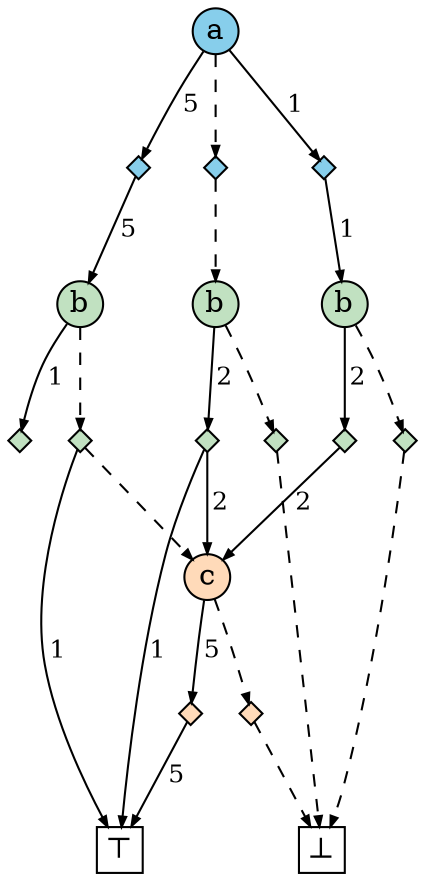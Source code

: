 
    digraph G {
       n176 [label="a", shape=circle, width=0.3, fixedsize=true, style=filled, fillcolor="skyblue"]
   n177 [label="", shape=diamond, width=0.15, height=0.15, style=filled, fillcolor="skyblue"]
   n176 -> n177 [arrowhead=normal, label=" 5 ", labelangle=-30, fontsize=12, arrowsize=0.5, color="#555", fontcolor="black"]
   n177 -> n178 [arrowhead=normal, label=" 5 ", labelangle=-30, fontsize=12, arrowsize=0.5, color="#555", fontcolor="black"]
   n178 [label="b", shape=circle, width=0.3, fixedsize=true, style=filled, fillcolor="#C1E1C1"]
   n179 [label="", shape=diamond, width=0.15, height=0.15, style=filled, fillcolor="#C1E1C1"]
   n178 -> n179 [arrowhead=normal, label=" 1 ", labelangle=-30, fontsize=12, arrowsize=0.5, color="#555", fontcolor="black"]
   n180 [label="", shape=diamond, width=0.15, height=0.15, style=filled, fillcolor="#C1E1C1"]
   n178 -> n180 [arrowhead=normal, arrowsize=0.5, style=dashed, color="#555"]
   n180 -> n181 [arrowhead=normal, label=" 1 ", labelangle=-30, fontsize=12, arrowsize=0.5, color="#555", fontcolor="black"]
   n181 [label="⊤", shape=box, width=0.3, height=0.3, fixedsize=true]
   n180 -> n182 [arrowhead=normal, arrowsize=0.5, style=dashed, color="#555"]
   n182 [label="c", shape=circle, width=0.3, fixedsize=true, style=filled, fillcolor="peachpuff"]
   n183 [label="", shape=diamond, width=0.15, height=0.15, style=filled, fillcolor="peachpuff"]
   n182 -> n183 [arrowhead=normal, label=" 5 ", labelangle=-30, fontsize=12, arrowsize=0.5, color="#555", fontcolor="black"]
   n183 -> n181 [arrowhead=normal, label=" 5 ", labelangle=-30, fontsize=12, arrowsize=0.5, color="#555", fontcolor="black"]
   n184 [label="", shape=diamond, width=0.15, height=0.15, style=filled, fillcolor="peachpuff"]
   n182 -> n184 [arrowhead=normal, arrowsize=0.5, style=dashed, color="#555"]
   n184 -> n185 [arrowhead=normal, arrowsize=0.5, style=dashed, color="#555"]
   n185 [label="⊥", shape=box, width=0.3, height=0.3, fixedsize=true]
   n186 [label="", shape=diamond, width=0.15, height=0.15, style=filled, fillcolor="skyblue"]
   n176 -> n186 [arrowhead=normal, label=" 1 ", labelangle=-30, fontsize=12, arrowsize=0.5, color="#555", fontcolor="black"]
   n186 -> n187 [arrowhead=normal, label=" 1 ", labelangle=-30, fontsize=12, arrowsize=0.5, color="#555", fontcolor="black"]
   n187 [label="b", shape=circle, width=0.3, fixedsize=true, style=filled, fillcolor="#C1E1C1"]
   n188 [label="", shape=diamond, width=0.15, height=0.15, style=filled, fillcolor="#C1E1C1"]
   n187 -> n188 [arrowhead=normal, label=" 2 ", labelangle=-30, fontsize=12, arrowsize=0.5, color="#555", fontcolor="black"]
   n188 -> n182 [arrowhead=normal, label=" 2 ", labelangle=-30, fontsize=12, arrowsize=0.5, color="#555", fontcolor="black"]
   n189 [label="", shape=diamond, width=0.15, height=0.15, style=filled, fillcolor="#C1E1C1"]
   n187 -> n189 [arrowhead=normal, arrowsize=0.5, style=dashed, color="#555"]
   n189 -> n185 [arrowhead=normal, arrowsize=0.5, style=dashed, color="#555"]
   n190 [label="", shape=diamond, width=0.15, height=0.15, style=filled, fillcolor="skyblue"]
   n176 -> n190 [arrowhead=normal, arrowsize=0.5, style=dashed, color="#555"]
   n190 -> n191 [arrowhead=normal, arrowsize=0.5, style=dashed, color="#555"]
   n191 [label="b", shape=circle, width=0.3, fixedsize=true, style=filled, fillcolor="#C1E1C1"]
   n192 [label="", shape=diamond, width=0.15, height=0.15, style=filled, fillcolor="#C1E1C1"]
   n191 -> n192 [arrowhead=normal, label=" 2 ", labelangle=-30, fontsize=12, arrowsize=0.5, color="#555", fontcolor="black"]
   n192 -> n181 [arrowhead=normal, label=" 1 ", labelangle=-30, fontsize=12, arrowsize=0.5, color="#555", fontcolor="black"]
   n192 -> n182 [arrowhead=normal, label=" 2 ", labelangle=-30, fontsize=12, arrowsize=0.5, color="#555", fontcolor="black"]
   n193 [label="", shape=diamond, width=0.15, height=0.15, style=filled, fillcolor="#C1E1C1"]
   n191 -> n193 [arrowhead=normal, arrowsize=0.5, style=dashed, color="#555"]
   n193 -> n185 [arrowhead=normal, arrowsize=0.5, style=dashed, color="#555"]
   {rank=same; n183; n184}
   {rank=same; n193; n189; n180; n188; n192}
   {rank=same; n176}
   {rank=same; n177; n186; n190}
   {rank=same; n178; n187; n191}
   {rank=same; n182}

    }